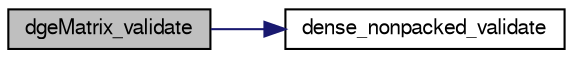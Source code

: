 digraph G
{
  edge [fontname="FreeSans",fontsize=10,labelfontname="FreeSans",labelfontsize=10];
  node [fontname="FreeSans",fontsize=10,shape=record];
  rankdir=LR;
  Node1 [label="dgeMatrix_validate",height=0.2,width=0.4,color="black", fillcolor="grey75", style="filled" fontcolor="black"];
  Node1 -> Node2 [color="midnightblue",fontsize=10,style="solid",fontname="FreeSans"];
  Node2 [label="dense_nonpacked_validate",height=0.2,width=0.4,color="black", fillcolor="white", style="filled",URL="$Mutils_8c.html#ad83cbeb5f6e21d7c47da6dd66401cec"];
}
